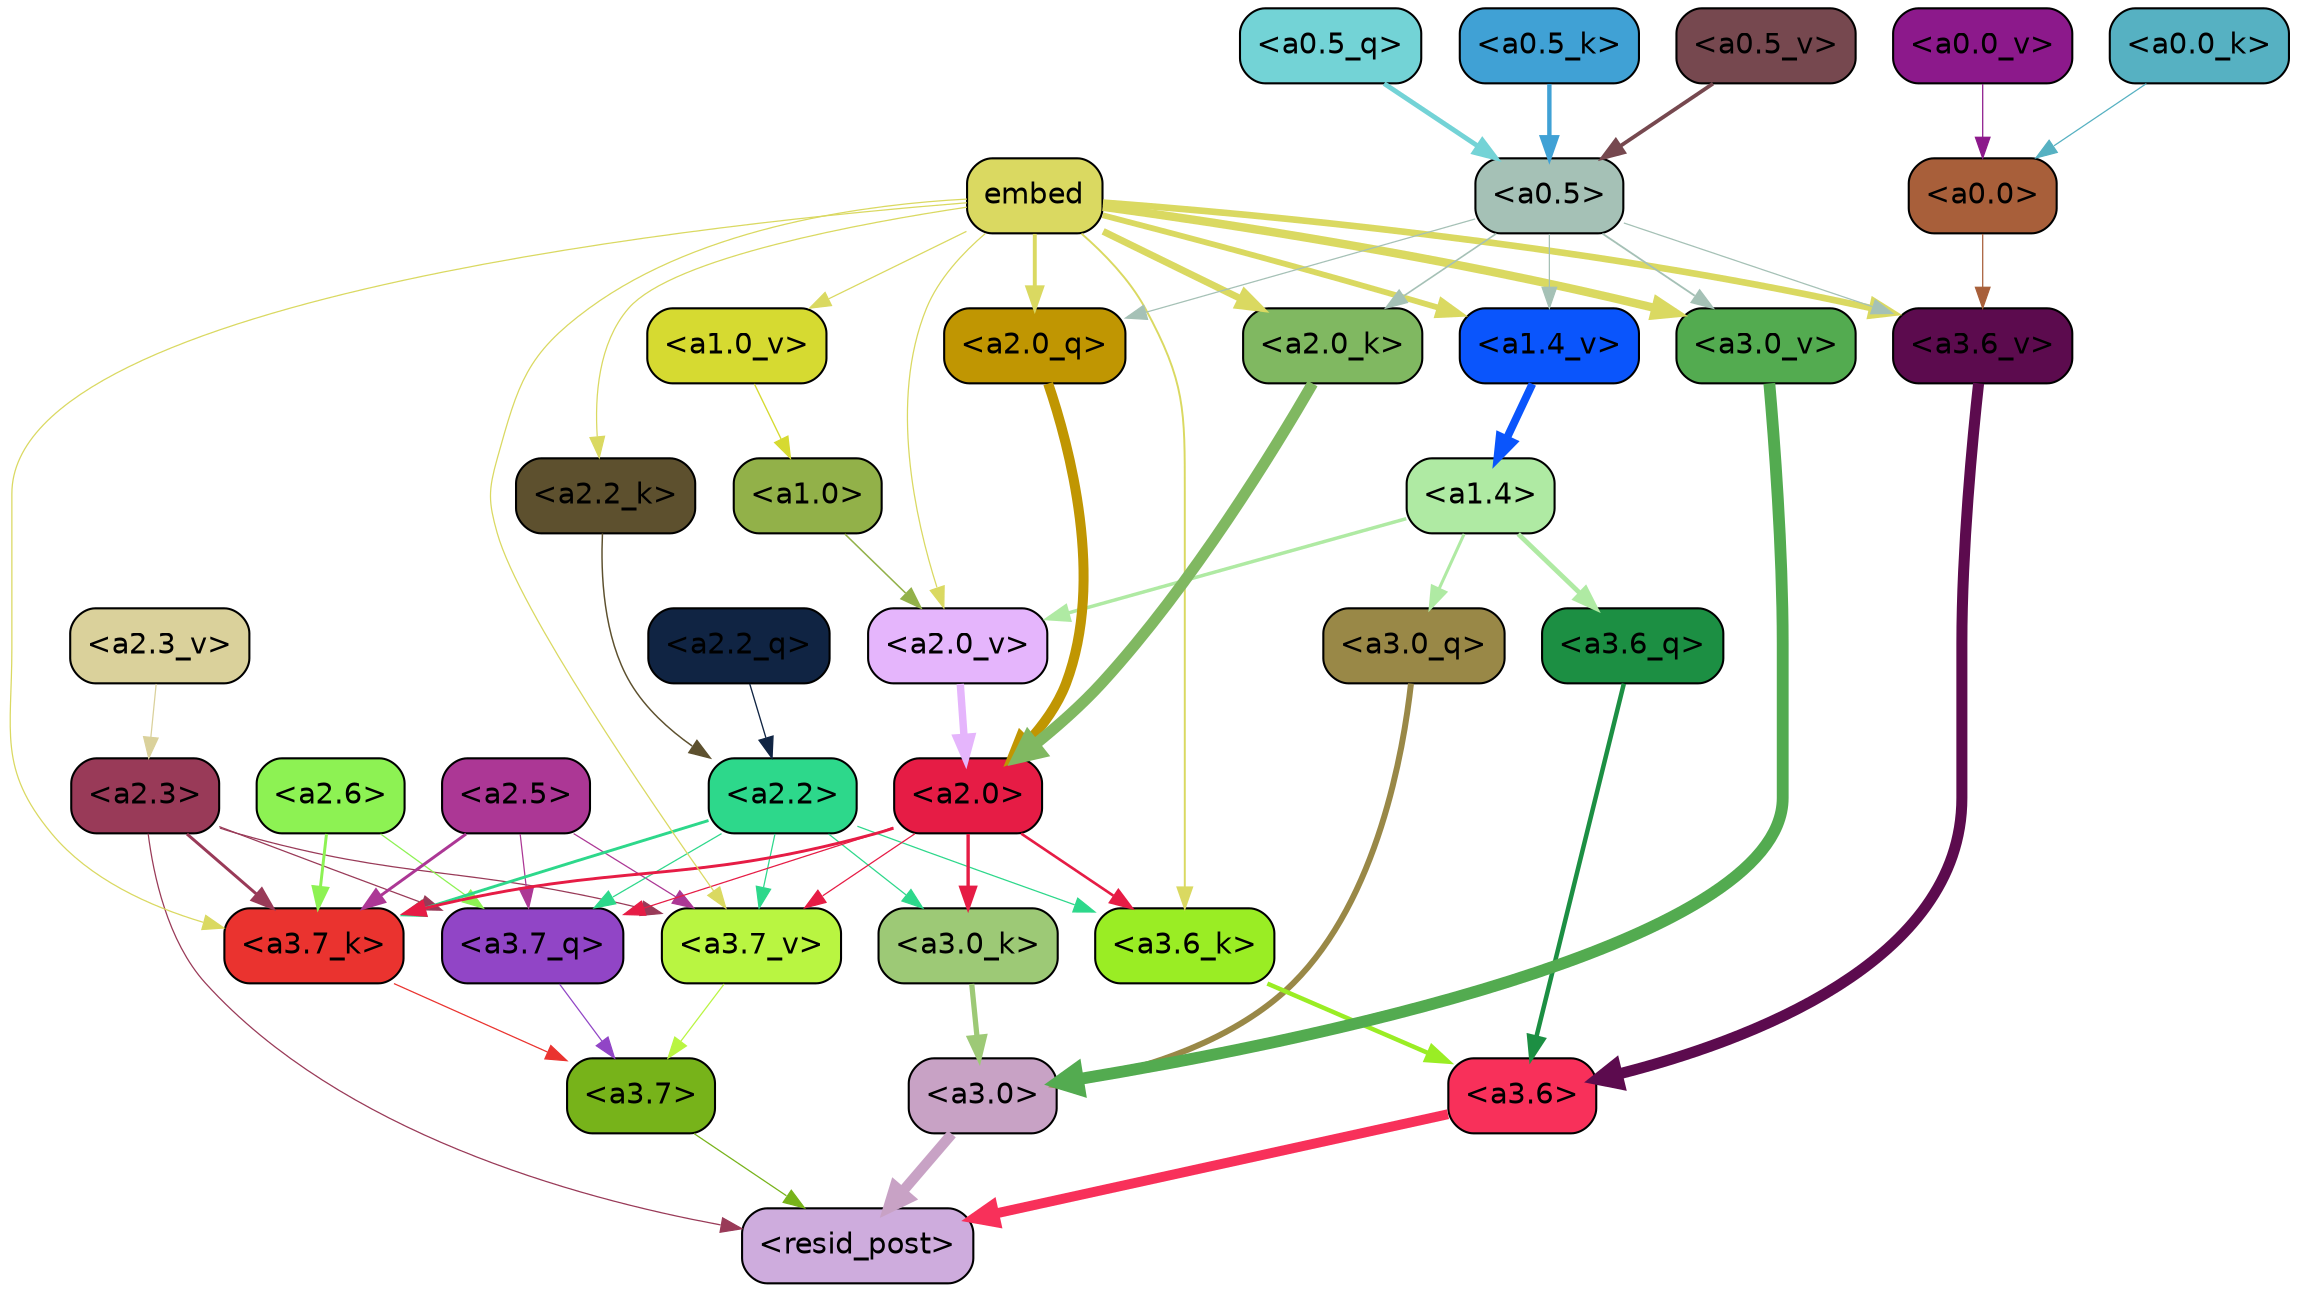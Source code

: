 strict digraph "" {
	graph [bgcolor=transparent,
		layout=dot,
		overlap=false,
		splines=true
	];
	"<a3.7>"	[color=black,
		fillcolor="#77b31a",
		fontname=Helvetica,
		shape=box,
		style="filled, rounded"];
	"<resid_post>"	[color=black,
		fillcolor="#ceacdd",
		fontname=Helvetica,
		shape=box,
		style="filled, rounded"];
	"<a3.7>" -> "<resid_post>"	[color="#77b31a",
		penwidth=0.6];
	"<a3.6>"	[color=black,
		fillcolor="#f8305a",
		fontname=Helvetica,
		shape=box,
		style="filled, rounded"];
	"<a3.6>" -> "<resid_post>"	[color="#f8305a",
		penwidth=4.749041676521301];
	"<a3.0>"	[color=black,
		fillcolor="#c8a2c5",
		fontname=Helvetica,
		shape=box,
		style="filled, rounded"];
	"<a3.0>" -> "<resid_post>"	[color="#c8a2c5",
		penwidth=5.004215121269226];
	"<a2.3>"	[color=black,
		fillcolor="#993a58",
		fontname=Helvetica,
		shape=box,
		style="filled, rounded"];
	"<a2.3>" -> "<resid_post>"	[color="#993a58",
		penwidth=0.6];
	"<a3.7_q>"	[color=black,
		fillcolor="#9145c6",
		fontname=Helvetica,
		shape=box,
		style="filled, rounded"];
	"<a2.3>" -> "<a3.7_q>"	[color="#993a58",
		penwidth=0.6];
	"<a3.7_k>"	[color=black,
		fillcolor="#ea332f",
		fontname=Helvetica,
		shape=box,
		style="filled, rounded"];
	"<a2.3>" -> "<a3.7_k>"	[color="#993a58",
		penwidth=1.4391854107379913];
	"<a3.7_v>"	[color=black,
		fillcolor="#b9f541",
		fontname=Helvetica,
		shape=box,
		style="filled, rounded"];
	"<a2.3>" -> "<a3.7_v>"	[color="#993a58",
		penwidth=0.6];
	"<a3.7_q>" -> "<a3.7>"	[color="#9145c6",
		penwidth=0.6];
	"<a3.6_q>"	[color=black,
		fillcolor="#1c8f43",
		fontname=Helvetica,
		shape=box,
		style="filled, rounded"];
	"<a3.6_q>" -> "<a3.6>"	[color="#1c8f43",
		penwidth=2.160832464694977];
	"<a3.0_q>"	[color=black,
		fillcolor="#998847",
		fontname=Helvetica,
		shape=box,
		style="filled, rounded"];
	"<a3.0_q>" -> "<a3.0>"	[color="#998847",
		penwidth=2.870753765106201];
	"<a3.7_k>" -> "<a3.7>"	[color="#ea332f",
		penwidth=0.6];
	"<a3.6_k>"	[color=black,
		fillcolor="#9aed24",
		fontname=Helvetica,
		shape=box,
		style="filled, rounded"];
	"<a3.6_k>" -> "<a3.6>"	[color="#9aed24",
		penwidth=2.13908451795578];
	"<a3.0_k>"	[color=black,
		fillcolor="#9dc976",
		fontname=Helvetica,
		shape=box,
		style="filled, rounded"];
	"<a3.0_k>" -> "<a3.0>"	[color="#9dc976",
		penwidth=2.520303964614868];
	"<a3.7_v>" -> "<a3.7>"	[color="#b9f541",
		penwidth=0.6];
	"<a3.6_v>"	[color=black,
		fillcolor="#5c0b4e",
		fontname=Helvetica,
		shape=box,
		style="filled, rounded"];
	"<a3.6_v>" -> "<a3.6>"	[color="#5c0b4e",
		penwidth=5.297133803367615];
	"<a3.0_v>"	[color=black,
		fillcolor="#53ab50",
		fontname=Helvetica,
		shape=box,
		style="filled, rounded"];
	"<a3.0_v>" -> "<a3.0>"	[color="#53ab50",
		penwidth=5.680712580680847];
	"<a2.6>"	[color=black,
		fillcolor="#8df253",
		fontname=Helvetica,
		shape=box,
		style="filled, rounded"];
	"<a2.6>" -> "<a3.7_q>"	[color="#8df253",
		penwidth=0.6];
	"<a2.6>" -> "<a3.7_k>"	[color="#8df253",
		penwidth=1.4180794060230255];
	"<a2.5>"	[color=black,
		fillcolor="#ac3795",
		fontname=Helvetica,
		shape=box,
		style="filled, rounded"];
	"<a2.5>" -> "<a3.7_q>"	[color="#ac3795",
		penwidth=0.6];
	"<a2.5>" -> "<a3.7_k>"	[color="#ac3795",
		penwidth=1.4281435310840607];
	"<a2.5>" -> "<a3.7_v>"	[color="#ac3795",
		penwidth=0.6];
	"<a2.2>"	[color=black,
		fillcolor="#2dd88b",
		fontname=Helvetica,
		shape=box,
		style="filled, rounded"];
	"<a2.2>" -> "<a3.7_q>"	[color="#2dd88b",
		penwidth=0.6];
	"<a2.2>" -> "<a3.7_k>"	[color="#2dd88b",
		penwidth=1.3982512056827545];
	"<a2.2>" -> "<a3.6_k>"	[color="#2dd88b",
		penwidth=0.6];
	"<a2.2>" -> "<a3.0_k>"	[color="#2dd88b",
		penwidth=0.6];
	"<a2.2>" -> "<a3.7_v>"	[color="#2dd88b",
		penwidth=0.6];
	"<a2.0>"	[color=black,
		fillcolor="#e61c45",
		fontname=Helvetica,
		shape=box,
		style="filled, rounded"];
	"<a2.0>" -> "<a3.7_q>"	[color="#e61c45",
		penwidth=0.6];
	"<a2.0>" -> "<a3.7_k>"	[color="#e61c45",
		penwidth=1.404832512140274];
	"<a2.0>" -> "<a3.6_k>"	[color="#e61c45",
		penwidth=1.2708758115768433];
	"<a2.0>" -> "<a3.0_k>"	[color="#e61c45",
		penwidth=1.6207245588302612];
	"<a2.0>" -> "<a3.7_v>"	[color="#e61c45",
		penwidth=0.6];
	"<a1.4>"	[color=black,
		fillcolor="#afeaa3",
		fontname=Helvetica,
		shape=box,
		style="filled, rounded"];
	"<a1.4>" -> "<a3.6_q>"	[color="#afeaa3",
		penwidth=2.289449453353882];
	"<a1.4>" -> "<a3.0_q>"	[color="#afeaa3",
		penwidth=1.4600623846054077];
	"<a2.0_v>"	[color=black,
		fillcolor="#e5b5fc",
		fontname=Helvetica,
		shape=box,
		style="filled, rounded"];
	"<a1.4>" -> "<a2.0_v>"	[color="#afeaa3",
		penwidth=1.676277220249176];
	embed	[color=black,
		fillcolor="#dad961",
		fontname=Helvetica,
		shape=box,
		style="filled, rounded"];
	embed -> "<a3.7_k>"	[color="#dad961",
		penwidth=0.6];
	embed -> "<a3.6_k>"	[color="#dad961",
		penwidth=0.9291638135910034];
	embed -> "<a3.7_v>"	[color="#dad961",
		penwidth=0.6];
	embed -> "<a3.6_v>"	[color="#dad961",
		penwidth=3.1808209121227264];
	embed -> "<a3.0_v>"	[color="#dad961",
		penwidth=4.036660343408585];
	"<a2.0_q>"	[color=black,
		fillcolor="#c09602",
		fontname=Helvetica,
		shape=box,
		style="filled, rounded"];
	embed -> "<a2.0_q>"	[color="#dad961",
		penwidth=1.8821641206741333];
	"<a2.2_k>"	[color=black,
		fillcolor="#5d502e",
		fontname=Helvetica,
		shape=box,
		style="filled, rounded"];
	embed -> "<a2.2_k>"	[color="#dad961",
		penwidth=0.6];
	"<a2.0_k>"	[color=black,
		fillcolor="#80b861",
		fontname=Helvetica,
		shape=box,
		style="filled, rounded"];
	embed -> "<a2.0_k>"	[color="#dad961",
		penwidth=3.3375256061553955];
	embed -> "<a2.0_v>"	[color="#dad961",
		penwidth=0.6];
	"<a1.4_v>"	[color=black,
		fillcolor="#0a55fc",
		fontname=Helvetica,
		shape=box,
		style="filled, rounded"];
	embed -> "<a1.4_v>"	[color="#dad961",
		penwidth=2.7935529947280884];
	"<a1.0_v>"	[color=black,
		fillcolor="#d6da31",
		fontname=Helvetica,
		shape=box,
		style="filled, rounded"];
	embed -> "<a1.0_v>"	[color="#dad961",
		penwidth=0.6];
	"<a0.5>"	[color=black,
		fillcolor="#a5c1b6",
		fontname=Helvetica,
		shape=box,
		style="filled, rounded"];
	"<a0.5>" -> "<a3.6_v>"	[color="#a5c1b6",
		penwidth=0.6];
	"<a0.5>" -> "<a3.0_v>"	[color="#a5c1b6",
		penwidth=0.8798569142818451];
	"<a0.5>" -> "<a2.0_q>"	[color="#a5c1b6",
		penwidth=0.6];
	"<a0.5>" -> "<a2.0_k>"	[color="#a5c1b6",
		penwidth=0.7782440185546875];
	"<a0.5>" -> "<a1.4_v>"	[color="#a5c1b6",
		penwidth=0.6];
	"<a0.0>"	[color=black,
		fillcolor="#a85f3a",
		fontname=Helvetica,
		shape=box,
		style="filled, rounded"];
	"<a0.0>" -> "<a3.6_v>"	[color="#a85f3a",
		penwidth=0.6];
	"<a2.2_q>"	[color=black,
		fillcolor="#102443",
		fontname=Helvetica,
		shape=box,
		style="filled, rounded"];
	"<a2.2_q>" -> "<a2.2>"	[color="#102443",
		penwidth=0.6392357051372528];
	"<a2.0_q>" -> "<a2.0>"	[color="#c09602",
		penwidth=4.795779317617416];
	"<a2.2_k>" -> "<a2.2>"	[color="#5d502e",
		penwidth=0.7060726433992386];
	"<a2.0_k>" -> "<a2.0>"	[color="#80b861",
		penwidth=5.401692286133766];
	"<a2.3_v>"	[color=black,
		fillcolor="#dad19b",
		fontname=Helvetica,
		shape=box,
		style="filled, rounded"];
	"<a2.3_v>" -> "<a2.3>"	[color="#dad19b",
		penwidth=0.6];
	"<a2.0_v>" -> "<a2.0>"	[color="#e5b5fc",
		penwidth=3.56003999710083];
	"<a1.0>"	[color=black,
		fillcolor="#92b149",
		fontname=Helvetica,
		shape=box,
		style="filled, rounded"];
	"<a1.0>" -> "<a2.0_v>"	[color="#92b149",
		penwidth=0.7355214953422546];
	"<a1.4_v>" -> "<a1.4>"	[color="#0a55fc",
		penwidth=3.7673035860061646];
	"<a1.0_v>" -> "<a1.0>"	[color="#d6da31",
		penwidth=0.6493047475814819];
	"<a0.5_q>"	[color=black,
		fillcolor="#73d3d6",
		fontname=Helvetica,
		shape=box,
		style="filled, rounded"];
	"<a0.5_q>" -> "<a0.5>"	[color="#73d3d6",
		penwidth=2.3187414407730103];
	"<a0.5_k>"	[color=black,
		fillcolor="#40a1d5",
		fontname=Helvetica,
		shape=box,
		style="filled, rounded"];
	"<a0.5_k>" -> "<a0.5>"	[color="#40a1d5",
		penwidth=2.1102215051651];
	"<a0.0_k>"	[color=black,
		fillcolor="#56b1c2",
		fontname=Helvetica,
		shape=box,
		style="filled, rounded"];
	"<a0.0_k>" -> "<a0.0>"	[color="#56b1c2",
		penwidth=0.6];
	"<a0.5_v>"	[color=black,
		fillcolor="#76484f",
		fontname=Helvetica,
		shape=box,
		style="filled, rounded"];
	"<a0.5_v>" -> "<a0.5>"	[color="#76484f",
		penwidth=1.829363465309143];
	"<a0.0_v>"	[color=black,
		fillcolor="#8c198b",
		fontname=Helvetica,
		shape=box,
		style="filled, rounded"];
	"<a0.0_v>" -> "<a0.0>"	[color="#8c198b",
		penwidth=0.6];
}
